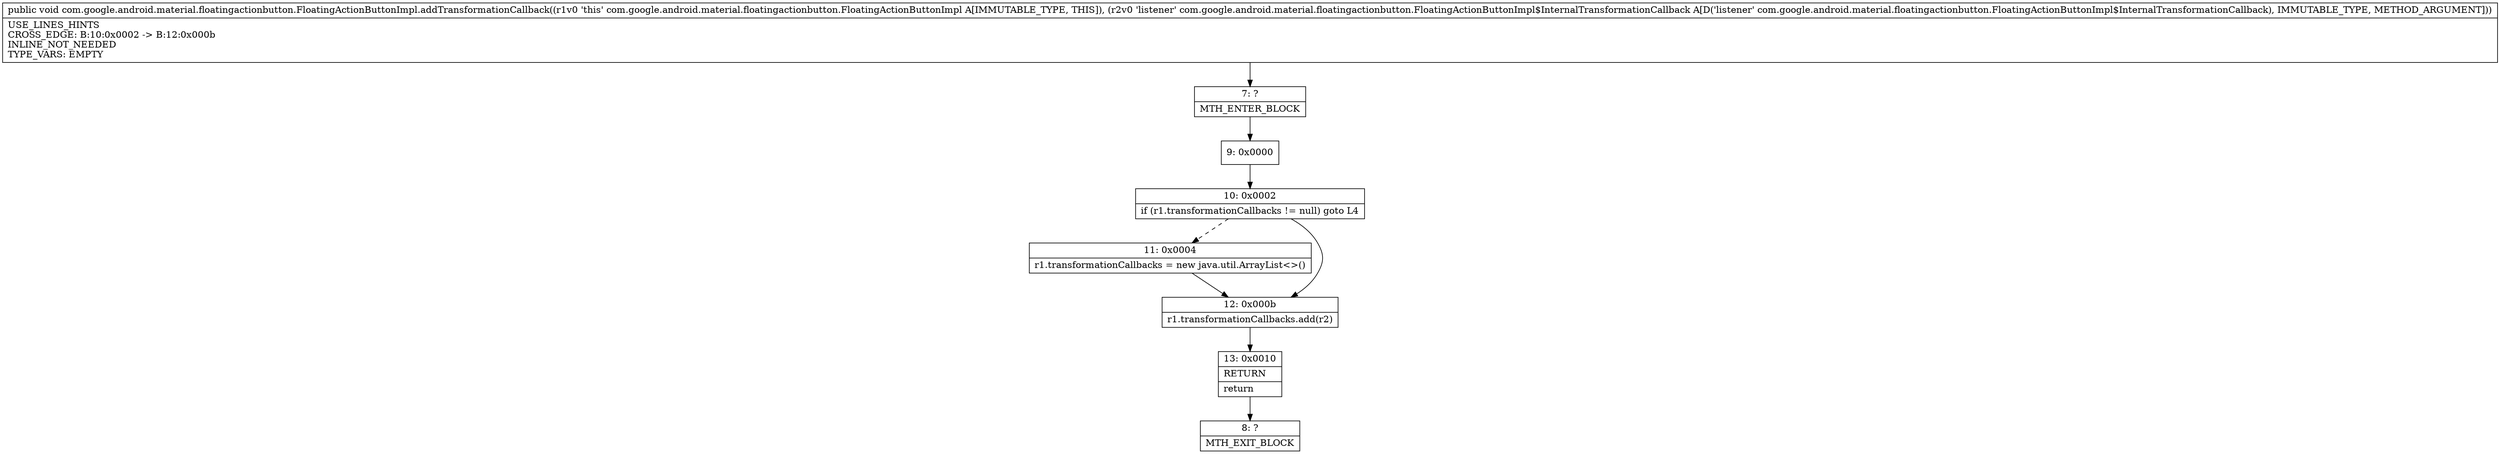digraph "CFG forcom.google.android.material.floatingactionbutton.FloatingActionButtonImpl.addTransformationCallback(Lcom\/google\/android\/material\/floatingactionbutton\/FloatingActionButtonImpl$InternalTransformationCallback;)V" {
Node_7 [shape=record,label="{7\:\ ?|MTH_ENTER_BLOCK\l}"];
Node_9 [shape=record,label="{9\:\ 0x0000}"];
Node_10 [shape=record,label="{10\:\ 0x0002|if (r1.transformationCallbacks != null) goto L4\l}"];
Node_11 [shape=record,label="{11\:\ 0x0004|r1.transformationCallbacks = new java.util.ArrayList\<\>()\l}"];
Node_12 [shape=record,label="{12\:\ 0x000b|r1.transformationCallbacks.add(r2)\l}"];
Node_13 [shape=record,label="{13\:\ 0x0010|RETURN\l|return\l}"];
Node_8 [shape=record,label="{8\:\ ?|MTH_EXIT_BLOCK\l}"];
MethodNode[shape=record,label="{public void com.google.android.material.floatingactionbutton.FloatingActionButtonImpl.addTransformationCallback((r1v0 'this' com.google.android.material.floatingactionbutton.FloatingActionButtonImpl A[IMMUTABLE_TYPE, THIS]), (r2v0 'listener' com.google.android.material.floatingactionbutton.FloatingActionButtonImpl$InternalTransformationCallback A[D('listener' com.google.android.material.floatingactionbutton.FloatingActionButtonImpl$InternalTransformationCallback), IMMUTABLE_TYPE, METHOD_ARGUMENT]))  | USE_LINES_HINTS\lCROSS_EDGE: B:10:0x0002 \-\> B:12:0x000b\lINLINE_NOT_NEEDED\lTYPE_VARS: EMPTY\l}"];
MethodNode -> Node_7;Node_7 -> Node_9;
Node_9 -> Node_10;
Node_10 -> Node_11[style=dashed];
Node_10 -> Node_12;
Node_11 -> Node_12;
Node_12 -> Node_13;
Node_13 -> Node_8;
}

